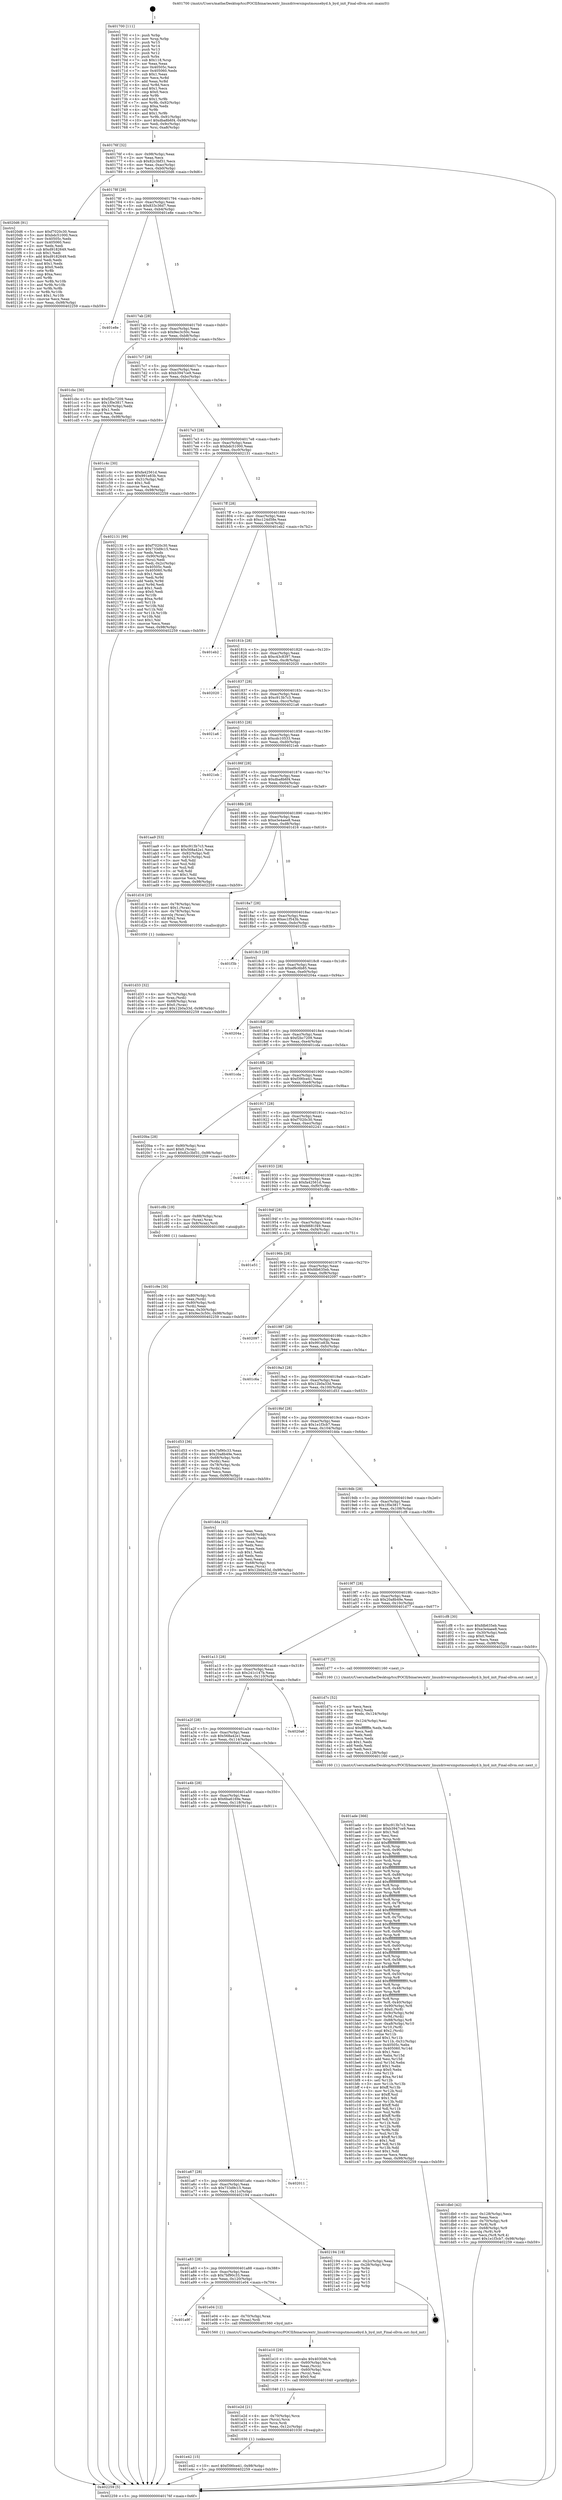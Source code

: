digraph "0x401700" {
  label = "0x401700 (/mnt/c/Users/mathe/Desktop/tcc/POCII/binaries/extr_linuxdriversinputmousebyd.h_byd_init_Final-ollvm.out::main(0))"
  labelloc = "t"
  node[shape=record]

  Entry [label="",width=0.3,height=0.3,shape=circle,fillcolor=black,style=filled]
  "0x40176f" [label="{
     0x40176f [32]\l
     | [instrs]\l
     &nbsp;&nbsp;0x40176f \<+6\>: mov -0x98(%rbp),%eax\l
     &nbsp;&nbsp;0x401775 \<+2\>: mov %eax,%ecx\l
     &nbsp;&nbsp;0x401777 \<+6\>: sub $0x82c3bf31,%ecx\l
     &nbsp;&nbsp;0x40177d \<+6\>: mov %eax,-0xac(%rbp)\l
     &nbsp;&nbsp;0x401783 \<+6\>: mov %ecx,-0xb0(%rbp)\l
     &nbsp;&nbsp;0x401789 \<+6\>: je 00000000004020d6 \<main+0x9d6\>\l
  }"]
  "0x4020d6" [label="{
     0x4020d6 [91]\l
     | [instrs]\l
     &nbsp;&nbsp;0x4020d6 \<+5\>: mov $0xf7020c30,%eax\l
     &nbsp;&nbsp;0x4020db \<+5\>: mov $0xbdc51000,%ecx\l
     &nbsp;&nbsp;0x4020e0 \<+7\>: mov 0x40505c,%edx\l
     &nbsp;&nbsp;0x4020e7 \<+7\>: mov 0x405060,%esi\l
     &nbsp;&nbsp;0x4020ee \<+2\>: mov %edx,%edi\l
     &nbsp;&nbsp;0x4020f0 \<+6\>: sub $0xd9182649,%edi\l
     &nbsp;&nbsp;0x4020f6 \<+3\>: sub $0x1,%edi\l
     &nbsp;&nbsp;0x4020f9 \<+6\>: add $0xd9182649,%edi\l
     &nbsp;&nbsp;0x4020ff \<+3\>: imul %edi,%edx\l
     &nbsp;&nbsp;0x402102 \<+3\>: and $0x1,%edx\l
     &nbsp;&nbsp;0x402105 \<+3\>: cmp $0x0,%edx\l
     &nbsp;&nbsp;0x402108 \<+4\>: sete %r8b\l
     &nbsp;&nbsp;0x40210c \<+3\>: cmp $0xa,%esi\l
     &nbsp;&nbsp;0x40210f \<+4\>: setl %r9b\l
     &nbsp;&nbsp;0x402113 \<+3\>: mov %r8b,%r10b\l
     &nbsp;&nbsp;0x402116 \<+3\>: and %r9b,%r10b\l
     &nbsp;&nbsp;0x402119 \<+3\>: xor %r9b,%r8b\l
     &nbsp;&nbsp;0x40211c \<+3\>: or %r8b,%r10b\l
     &nbsp;&nbsp;0x40211f \<+4\>: test $0x1,%r10b\l
     &nbsp;&nbsp;0x402123 \<+3\>: cmovne %ecx,%eax\l
     &nbsp;&nbsp;0x402126 \<+6\>: mov %eax,-0x98(%rbp)\l
     &nbsp;&nbsp;0x40212c \<+5\>: jmp 0000000000402259 \<main+0xb59\>\l
  }"]
  "0x40178f" [label="{
     0x40178f [28]\l
     | [instrs]\l
     &nbsp;&nbsp;0x40178f \<+5\>: jmp 0000000000401794 \<main+0x94\>\l
     &nbsp;&nbsp;0x401794 \<+6\>: mov -0xac(%rbp),%eax\l
     &nbsp;&nbsp;0x40179a \<+5\>: sub $0x833c36d7,%eax\l
     &nbsp;&nbsp;0x40179f \<+6\>: mov %eax,-0xb4(%rbp)\l
     &nbsp;&nbsp;0x4017a5 \<+6\>: je 0000000000401e8e \<main+0x78e\>\l
  }"]
  Exit [label="",width=0.3,height=0.3,shape=circle,fillcolor=black,style=filled,peripheries=2]
  "0x401e8e" [label="{
     0x401e8e\l
  }", style=dashed]
  "0x4017ab" [label="{
     0x4017ab [28]\l
     | [instrs]\l
     &nbsp;&nbsp;0x4017ab \<+5\>: jmp 00000000004017b0 \<main+0xb0\>\l
     &nbsp;&nbsp;0x4017b0 \<+6\>: mov -0xac(%rbp),%eax\l
     &nbsp;&nbsp;0x4017b6 \<+5\>: sub $0x9ec3c50c,%eax\l
     &nbsp;&nbsp;0x4017bb \<+6\>: mov %eax,-0xb8(%rbp)\l
     &nbsp;&nbsp;0x4017c1 \<+6\>: je 0000000000401cbc \<main+0x5bc\>\l
  }"]
  "0x401e42" [label="{
     0x401e42 [15]\l
     | [instrs]\l
     &nbsp;&nbsp;0x401e42 \<+10\>: movl $0xf390ce41,-0x98(%rbp)\l
     &nbsp;&nbsp;0x401e4c \<+5\>: jmp 0000000000402259 \<main+0xb59\>\l
  }"]
  "0x401cbc" [label="{
     0x401cbc [30]\l
     | [instrs]\l
     &nbsp;&nbsp;0x401cbc \<+5\>: mov $0xf2bc7209,%eax\l
     &nbsp;&nbsp;0x401cc1 \<+5\>: mov $0x1f0e3817,%ecx\l
     &nbsp;&nbsp;0x401cc6 \<+3\>: mov -0x30(%rbp),%edx\l
     &nbsp;&nbsp;0x401cc9 \<+3\>: cmp $0x1,%edx\l
     &nbsp;&nbsp;0x401ccc \<+3\>: cmovl %ecx,%eax\l
     &nbsp;&nbsp;0x401ccf \<+6\>: mov %eax,-0x98(%rbp)\l
     &nbsp;&nbsp;0x401cd5 \<+5\>: jmp 0000000000402259 \<main+0xb59\>\l
  }"]
  "0x4017c7" [label="{
     0x4017c7 [28]\l
     | [instrs]\l
     &nbsp;&nbsp;0x4017c7 \<+5\>: jmp 00000000004017cc \<main+0xcc\>\l
     &nbsp;&nbsp;0x4017cc \<+6\>: mov -0xac(%rbp),%eax\l
     &nbsp;&nbsp;0x4017d2 \<+5\>: sub $0xb3947ce9,%eax\l
     &nbsp;&nbsp;0x4017d7 \<+6\>: mov %eax,-0xbc(%rbp)\l
     &nbsp;&nbsp;0x4017dd \<+6\>: je 0000000000401c4c \<main+0x54c\>\l
  }"]
  "0x401e2d" [label="{
     0x401e2d [21]\l
     | [instrs]\l
     &nbsp;&nbsp;0x401e2d \<+4\>: mov -0x70(%rbp),%rcx\l
     &nbsp;&nbsp;0x401e31 \<+3\>: mov (%rcx),%rcx\l
     &nbsp;&nbsp;0x401e34 \<+3\>: mov %rcx,%rdi\l
     &nbsp;&nbsp;0x401e37 \<+6\>: mov %eax,-0x12c(%rbp)\l
     &nbsp;&nbsp;0x401e3d \<+5\>: call 0000000000401030 \<free@plt\>\l
     | [calls]\l
     &nbsp;&nbsp;0x401030 \{1\} (unknown)\l
  }"]
  "0x401c4c" [label="{
     0x401c4c [30]\l
     | [instrs]\l
     &nbsp;&nbsp;0x401c4c \<+5\>: mov $0xfa42561d,%eax\l
     &nbsp;&nbsp;0x401c51 \<+5\>: mov $0x991e83b,%ecx\l
     &nbsp;&nbsp;0x401c56 \<+3\>: mov -0x31(%rbp),%dl\l
     &nbsp;&nbsp;0x401c59 \<+3\>: test $0x1,%dl\l
     &nbsp;&nbsp;0x401c5c \<+3\>: cmovne %ecx,%eax\l
     &nbsp;&nbsp;0x401c5f \<+6\>: mov %eax,-0x98(%rbp)\l
     &nbsp;&nbsp;0x401c65 \<+5\>: jmp 0000000000402259 \<main+0xb59\>\l
  }"]
  "0x4017e3" [label="{
     0x4017e3 [28]\l
     | [instrs]\l
     &nbsp;&nbsp;0x4017e3 \<+5\>: jmp 00000000004017e8 \<main+0xe8\>\l
     &nbsp;&nbsp;0x4017e8 \<+6\>: mov -0xac(%rbp),%eax\l
     &nbsp;&nbsp;0x4017ee \<+5\>: sub $0xbdc51000,%eax\l
     &nbsp;&nbsp;0x4017f3 \<+6\>: mov %eax,-0xc0(%rbp)\l
     &nbsp;&nbsp;0x4017f9 \<+6\>: je 0000000000402131 \<main+0xa31\>\l
  }"]
  "0x401e10" [label="{
     0x401e10 [29]\l
     | [instrs]\l
     &nbsp;&nbsp;0x401e10 \<+10\>: movabs $0x4030d6,%rdi\l
     &nbsp;&nbsp;0x401e1a \<+4\>: mov -0x60(%rbp),%rcx\l
     &nbsp;&nbsp;0x401e1e \<+2\>: mov %eax,(%rcx)\l
     &nbsp;&nbsp;0x401e20 \<+4\>: mov -0x60(%rbp),%rcx\l
     &nbsp;&nbsp;0x401e24 \<+2\>: mov (%rcx),%esi\l
     &nbsp;&nbsp;0x401e26 \<+2\>: mov $0x0,%al\l
     &nbsp;&nbsp;0x401e28 \<+5\>: call 0000000000401040 \<printf@plt\>\l
     | [calls]\l
     &nbsp;&nbsp;0x401040 \{1\} (unknown)\l
  }"]
  "0x402131" [label="{
     0x402131 [99]\l
     | [instrs]\l
     &nbsp;&nbsp;0x402131 \<+5\>: mov $0xf7020c30,%eax\l
     &nbsp;&nbsp;0x402136 \<+5\>: mov $0x733d9c15,%ecx\l
     &nbsp;&nbsp;0x40213b \<+2\>: xor %edx,%edx\l
     &nbsp;&nbsp;0x40213d \<+7\>: mov -0x90(%rbp),%rsi\l
     &nbsp;&nbsp;0x402144 \<+2\>: mov (%rsi),%edi\l
     &nbsp;&nbsp;0x402146 \<+3\>: mov %edi,-0x2c(%rbp)\l
     &nbsp;&nbsp;0x402149 \<+7\>: mov 0x40505c,%edi\l
     &nbsp;&nbsp;0x402150 \<+8\>: mov 0x405060,%r8d\l
     &nbsp;&nbsp;0x402158 \<+3\>: sub $0x1,%edx\l
     &nbsp;&nbsp;0x40215b \<+3\>: mov %edi,%r9d\l
     &nbsp;&nbsp;0x40215e \<+3\>: add %edx,%r9d\l
     &nbsp;&nbsp;0x402161 \<+4\>: imul %r9d,%edi\l
     &nbsp;&nbsp;0x402165 \<+3\>: and $0x1,%edi\l
     &nbsp;&nbsp;0x402168 \<+3\>: cmp $0x0,%edi\l
     &nbsp;&nbsp;0x40216b \<+4\>: sete %r10b\l
     &nbsp;&nbsp;0x40216f \<+4\>: cmp $0xa,%r8d\l
     &nbsp;&nbsp;0x402173 \<+4\>: setl %r11b\l
     &nbsp;&nbsp;0x402177 \<+3\>: mov %r10b,%bl\l
     &nbsp;&nbsp;0x40217a \<+3\>: and %r11b,%bl\l
     &nbsp;&nbsp;0x40217d \<+3\>: xor %r11b,%r10b\l
     &nbsp;&nbsp;0x402180 \<+3\>: or %r10b,%bl\l
     &nbsp;&nbsp;0x402183 \<+3\>: test $0x1,%bl\l
     &nbsp;&nbsp;0x402186 \<+3\>: cmovne %ecx,%eax\l
     &nbsp;&nbsp;0x402189 \<+6\>: mov %eax,-0x98(%rbp)\l
     &nbsp;&nbsp;0x40218f \<+5\>: jmp 0000000000402259 \<main+0xb59\>\l
  }"]
  "0x4017ff" [label="{
     0x4017ff [28]\l
     | [instrs]\l
     &nbsp;&nbsp;0x4017ff \<+5\>: jmp 0000000000401804 \<main+0x104\>\l
     &nbsp;&nbsp;0x401804 \<+6\>: mov -0xac(%rbp),%eax\l
     &nbsp;&nbsp;0x40180a \<+5\>: sub $0xc124d58e,%eax\l
     &nbsp;&nbsp;0x40180f \<+6\>: mov %eax,-0xc4(%rbp)\l
     &nbsp;&nbsp;0x401815 \<+6\>: je 0000000000401eb2 \<main+0x7b2\>\l
  }"]
  "0x401a9f" [label="{
     0x401a9f\l
  }", style=dashed]
  "0x401eb2" [label="{
     0x401eb2\l
  }", style=dashed]
  "0x40181b" [label="{
     0x40181b [28]\l
     | [instrs]\l
     &nbsp;&nbsp;0x40181b \<+5\>: jmp 0000000000401820 \<main+0x120\>\l
     &nbsp;&nbsp;0x401820 \<+6\>: mov -0xac(%rbp),%eax\l
     &nbsp;&nbsp;0x401826 \<+5\>: sub $0xc43c8397,%eax\l
     &nbsp;&nbsp;0x40182b \<+6\>: mov %eax,-0xc8(%rbp)\l
     &nbsp;&nbsp;0x401831 \<+6\>: je 0000000000402020 \<main+0x920\>\l
  }"]
  "0x401e04" [label="{
     0x401e04 [12]\l
     | [instrs]\l
     &nbsp;&nbsp;0x401e04 \<+4\>: mov -0x70(%rbp),%rax\l
     &nbsp;&nbsp;0x401e08 \<+3\>: mov (%rax),%rdi\l
     &nbsp;&nbsp;0x401e0b \<+5\>: call 0000000000401560 \<byd_init\>\l
     | [calls]\l
     &nbsp;&nbsp;0x401560 \{1\} (/mnt/c/Users/mathe/Desktop/tcc/POCII/binaries/extr_linuxdriversinputmousebyd.h_byd_init_Final-ollvm.out::byd_init)\l
  }"]
  "0x402020" [label="{
     0x402020\l
  }", style=dashed]
  "0x401837" [label="{
     0x401837 [28]\l
     | [instrs]\l
     &nbsp;&nbsp;0x401837 \<+5\>: jmp 000000000040183c \<main+0x13c\>\l
     &nbsp;&nbsp;0x40183c \<+6\>: mov -0xac(%rbp),%eax\l
     &nbsp;&nbsp;0x401842 \<+5\>: sub $0xc913b7c3,%eax\l
     &nbsp;&nbsp;0x401847 \<+6\>: mov %eax,-0xcc(%rbp)\l
     &nbsp;&nbsp;0x40184d \<+6\>: je 00000000004021a6 \<main+0xaa6\>\l
  }"]
  "0x401a83" [label="{
     0x401a83 [28]\l
     | [instrs]\l
     &nbsp;&nbsp;0x401a83 \<+5\>: jmp 0000000000401a88 \<main+0x388\>\l
     &nbsp;&nbsp;0x401a88 \<+6\>: mov -0xac(%rbp),%eax\l
     &nbsp;&nbsp;0x401a8e \<+5\>: sub $0x7bf90c33,%eax\l
     &nbsp;&nbsp;0x401a93 \<+6\>: mov %eax,-0x120(%rbp)\l
     &nbsp;&nbsp;0x401a99 \<+6\>: je 0000000000401e04 \<main+0x704\>\l
  }"]
  "0x4021a6" [label="{
     0x4021a6\l
  }", style=dashed]
  "0x401853" [label="{
     0x401853 [28]\l
     | [instrs]\l
     &nbsp;&nbsp;0x401853 \<+5\>: jmp 0000000000401858 \<main+0x158\>\l
     &nbsp;&nbsp;0x401858 \<+6\>: mov -0xac(%rbp),%eax\l
     &nbsp;&nbsp;0x40185e \<+5\>: sub $0xcdc10533,%eax\l
     &nbsp;&nbsp;0x401863 \<+6\>: mov %eax,-0xd0(%rbp)\l
     &nbsp;&nbsp;0x401869 \<+6\>: je 00000000004021eb \<main+0xaeb\>\l
  }"]
  "0x402194" [label="{
     0x402194 [18]\l
     | [instrs]\l
     &nbsp;&nbsp;0x402194 \<+3\>: mov -0x2c(%rbp),%eax\l
     &nbsp;&nbsp;0x402197 \<+4\>: lea -0x28(%rbp),%rsp\l
     &nbsp;&nbsp;0x40219b \<+1\>: pop %rbx\l
     &nbsp;&nbsp;0x40219c \<+2\>: pop %r12\l
     &nbsp;&nbsp;0x40219e \<+2\>: pop %r13\l
     &nbsp;&nbsp;0x4021a0 \<+2\>: pop %r14\l
     &nbsp;&nbsp;0x4021a2 \<+2\>: pop %r15\l
     &nbsp;&nbsp;0x4021a4 \<+1\>: pop %rbp\l
     &nbsp;&nbsp;0x4021a5 \<+1\>: ret\l
  }"]
  "0x4021eb" [label="{
     0x4021eb\l
  }", style=dashed]
  "0x40186f" [label="{
     0x40186f [28]\l
     | [instrs]\l
     &nbsp;&nbsp;0x40186f \<+5\>: jmp 0000000000401874 \<main+0x174\>\l
     &nbsp;&nbsp;0x401874 \<+6\>: mov -0xac(%rbp),%eax\l
     &nbsp;&nbsp;0x40187a \<+5\>: sub $0xdba8b6f4,%eax\l
     &nbsp;&nbsp;0x40187f \<+6\>: mov %eax,-0xd4(%rbp)\l
     &nbsp;&nbsp;0x401885 \<+6\>: je 0000000000401aa9 \<main+0x3a9\>\l
  }"]
  "0x401a67" [label="{
     0x401a67 [28]\l
     | [instrs]\l
     &nbsp;&nbsp;0x401a67 \<+5\>: jmp 0000000000401a6c \<main+0x36c\>\l
     &nbsp;&nbsp;0x401a6c \<+6\>: mov -0xac(%rbp),%eax\l
     &nbsp;&nbsp;0x401a72 \<+5\>: sub $0x733d9c15,%eax\l
     &nbsp;&nbsp;0x401a77 \<+6\>: mov %eax,-0x11c(%rbp)\l
     &nbsp;&nbsp;0x401a7d \<+6\>: je 0000000000402194 \<main+0xa94\>\l
  }"]
  "0x401aa9" [label="{
     0x401aa9 [53]\l
     | [instrs]\l
     &nbsp;&nbsp;0x401aa9 \<+5\>: mov $0xc913b7c3,%eax\l
     &nbsp;&nbsp;0x401aae \<+5\>: mov $0x568a42e1,%ecx\l
     &nbsp;&nbsp;0x401ab3 \<+6\>: mov -0x92(%rbp),%dl\l
     &nbsp;&nbsp;0x401ab9 \<+7\>: mov -0x91(%rbp),%sil\l
     &nbsp;&nbsp;0x401ac0 \<+3\>: mov %dl,%dil\l
     &nbsp;&nbsp;0x401ac3 \<+3\>: and %sil,%dil\l
     &nbsp;&nbsp;0x401ac6 \<+3\>: xor %sil,%dl\l
     &nbsp;&nbsp;0x401ac9 \<+3\>: or %dl,%dil\l
     &nbsp;&nbsp;0x401acc \<+4\>: test $0x1,%dil\l
     &nbsp;&nbsp;0x401ad0 \<+3\>: cmovne %ecx,%eax\l
     &nbsp;&nbsp;0x401ad3 \<+6\>: mov %eax,-0x98(%rbp)\l
     &nbsp;&nbsp;0x401ad9 \<+5\>: jmp 0000000000402259 \<main+0xb59\>\l
  }"]
  "0x40188b" [label="{
     0x40188b [28]\l
     | [instrs]\l
     &nbsp;&nbsp;0x40188b \<+5\>: jmp 0000000000401890 \<main+0x190\>\l
     &nbsp;&nbsp;0x401890 \<+6\>: mov -0xac(%rbp),%eax\l
     &nbsp;&nbsp;0x401896 \<+5\>: sub $0xe3e4aee8,%eax\l
     &nbsp;&nbsp;0x40189b \<+6\>: mov %eax,-0xd8(%rbp)\l
     &nbsp;&nbsp;0x4018a1 \<+6\>: je 0000000000401d16 \<main+0x616\>\l
  }"]
  "0x402259" [label="{
     0x402259 [5]\l
     | [instrs]\l
     &nbsp;&nbsp;0x402259 \<+5\>: jmp 000000000040176f \<main+0x6f\>\l
  }"]
  "0x401700" [label="{
     0x401700 [111]\l
     | [instrs]\l
     &nbsp;&nbsp;0x401700 \<+1\>: push %rbp\l
     &nbsp;&nbsp;0x401701 \<+3\>: mov %rsp,%rbp\l
     &nbsp;&nbsp;0x401704 \<+2\>: push %r15\l
     &nbsp;&nbsp;0x401706 \<+2\>: push %r14\l
     &nbsp;&nbsp;0x401708 \<+2\>: push %r13\l
     &nbsp;&nbsp;0x40170a \<+2\>: push %r12\l
     &nbsp;&nbsp;0x40170c \<+1\>: push %rbx\l
     &nbsp;&nbsp;0x40170d \<+7\>: sub $0x118,%rsp\l
     &nbsp;&nbsp;0x401714 \<+2\>: xor %eax,%eax\l
     &nbsp;&nbsp;0x401716 \<+7\>: mov 0x40505c,%ecx\l
     &nbsp;&nbsp;0x40171d \<+7\>: mov 0x405060,%edx\l
     &nbsp;&nbsp;0x401724 \<+3\>: sub $0x1,%eax\l
     &nbsp;&nbsp;0x401727 \<+3\>: mov %ecx,%r8d\l
     &nbsp;&nbsp;0x40172a \<+3\>: add %eax,%r8d\l
     &nbsp;&nbsp;0x40172d \<+4\>: imul %r8d,%ecx\l
     &nbsp;&nbsp;0x401731 \<+3\>: and $0x1,%ecx\l
     &nbsp;&nbsp;0x401734 \<+3\>: cmp $0x0,%ecx\l
     &nbsp;&nbsp;0x401737 \<+4\>: sete %r9b\l
     &nbsp;&nbsp;0x40173b \<+4\>: and $0x1,%r9b\l
     &nbsp;&nbsp;0x40173f \<+7\>: mov %r9b,-0x92(%rbp)\l
     &nbsp;&nbsp;0x401746 \<+3\>: cmp $0xa,%edx\l
     &nbsp;&nbsp;0x401749 \<+4\>: setl %r9b\l
     &nbsp;&nbsp;0x40174d \<+4\>: and $0x1,%r9b\l
     &nbsp;&nbsp;0x401751 \<+7\>: mov %r9b,-0x91(%rbp)\l
     &nbsp;&nbsp;0x401758 \<+10\>: movl $0xdba8b6f4,-0x98(%rbp)\l
     &nbsp;&nbsp;0x401762 \<+6\>: mov %edi,-0x9c(%rbp)\l
     &nbsp;&nbsp;0x401768 \<+7\>: mov %rsi,-0xa8(%rbp)\l
  }"]
  "0x402011" [label="{
     0x402011\l
  }", style=dashed]
  "0x401d16" [label="{
     0x401d16 [29]\l
     | [instrs]\l
     &nbsp;&nbsp;0x401d16 \<+4\>: mov -0x78(%rbp),%rax\l
     &nbsp;&nbsp;0x401d1a \<+6\>: movl $0x1,(%rax)\l
     &nbsp;&nbsp;0x401d20 \<+4\>: mov -0x78(%rbp),%rax\l
     &nbsp;&nbsp;0x401d24 \<+3\>: movslq (%rax),%rax\l
     &nbsp;&nbsp;0x401d27 \<+4\>: shl $0x2,%rax\l
     &nbsp;&nbsp;0x401d2b \<+3\>: mov %rax,%rdi\l
     &nbsp;&nbsp;0x401d2e \<+5\>: call 0000000000401050 \<malloc@plt\>\l
     | [calls]\l
     &nbsp;&nbsp;0x401050 \{1\} (unknown)\l
  }"]
  "0x4018a7" [label="{
     0x4018a7 [28]\l
     | [instrs]\l
     &nbsp;&nbsp;0x4018a7 \<+5\>: jmp 00000000004018ac \<main+0x1ac\>\l
     &nbsp;&nbsp;0x4018ac \<+6\>: mov -0xac(%rbp),%eax\l
     &nbsp;&nbsp;0x4018b2 \<+5\>: sub $0xec1f543b,%eax\l
     &nbsp;&nbsp;0x4018b7 \<+6\>: mov %eax,-0xdc(%rbp)\l
     &nbsp;&nbsp;0x4018bd \<+6\>: je 0000000000401f3b \<main+0x83b\>\l
  }"]
  "0x401db0" [label="{
     0x401db0 [42]\l
     | [instrs]\l
     &nbsp;&nbsp;0x401db0 \<+6\>: mov -0x128(%rbp),%ecx\l
     &nbsp;&nbsp;0x401db6 \<+3\>: imul %eax,%ecx\l
     &nbsp;&nbsp;0x401db9 \<+4\>: mov -0x70(%rbp),%r8\l
     &nbsp;&nbsp;0x401dbd \<+3\>: mov (%r8),%r8\l
     &nbsp;&nbsp;0x401dc0 \<+4\>: mov -0x68(%rbp),%r9\l
     &nbsp;&nbsp;0x401dc4 \<+3\>: movslq (%r9),%r9\l
     &nbsp;&nbsp;0x401dc7 \<+4\>: mov %ecx,(%r8,%r9,4)\l
     &nbsp;&nbsp;0x401dcb \<+10\>: movl $0x1e1f3cb7,-0x98(%rbp)\l
     &nbsp;&nbsp;0x401dd5 \<+5\>: jmp 0000000000402259 \<main+0xb59\>\l
  }"]
  "0x401f3b" [label="{
     0x401f3b\l
  }", style=dashed]
  "0x4018c3" [label="{
     0x4018c3 [28]\l
     | [instrs]\l
     &nbsp;&nbsp;0x4018c3 \<+5\>: jmp 00000000004018c8 \<main+0x1c8\>\l
     &nbsp;&nbsp;0x4018c8 \<+6\>: mov -0xac(%rbp),%eax\l
     &nbsp;&nbsp;0x4018ce \<+5\>: sub $0xef6c6b85,%eax\l
     &nbsp;&nbsp;0x4018d3 \<+6\>: mov %eax,-0xe0(%rbp)\l
     &nbsp;&nbsp;0x4018d9 \<+6\>: je 000000000040204a \<main+0x94a\>\l
  }"]
  "0x401d7c" [label="{
     0x401d7c [52]\l
     | [instrs]\l
     &nbsp;&nbsp;0x401d7c \<+2\>: xor %ecx,%ecx\l
     &nbsp;&nbsp;0x401d7e \<+5\>: mov $0x2,%edx\l
     &nbsp;&nbsp;0x401d83 \<+6\>: mov %edx,-0x124(%rbp)\l
     &nbsp;&nbsp;0x401d89 \<+1\>: cltd\l
     &nbsp;&nbsp;0x401d8a \<+6\>: mov -0x124(%rbp),%esi\l
     &nbsp;&nbsp;0x401d90 \<+2\>: idiv %esi\l
     &nbsp;&nbsp;0x401d92 \<+6\>: imul $0xfffffffe,%edx,%edx\l
     &nbsp;&nbsp;0x401d98 \<+2\>: mov %ecx,%edi\l
     &nbsp;&nbsp;0x401d9a \<+2\>: sub %edx,%edi\l
     &nbsp;&nbsp;0x401d9c \<+2\>: mov %ecx,%edx\l
     &nbsp;&nbsp;0x401d9e \<+3\>: sub $0x1,%edx\l
     &nbsp;&nbsp;0x401da1 \<+2\>: add %edx,%edi\l
     &nbsp;&nbsp;0x401da3 \<+2\>: sub %edi,%ecx\l
     &nbsp;&nbsp;0x401da5 \<+6\>: mov %ecx,-0x128(%rbp)\l
     &nbsp;&nbsp;0x401dab \<+5\>: call 0000000000401160 \<next_i\>\l
     | [calls]\l
     &nbsp;&nbsp;0x401160 \{1\} (/mnt/c/Users/mathe/Desktop/tcc/POCII/binaries/extr_linuxdriversinputmousebyd.h_byd_init_Final-ollvm.out::next_i)\l
  }"]
  "0x40204a" [label="{
     0x40204a\l
  }", style=dashed]
  "0x4018df" [label="{
     0x4018df [28]\l
     | [instrs]\l
     &nbsp;&nbsp;0x4018df \<+5\>: jmp 00000000004018e4 \<main+0x1e4\>\l
     &nbsp;&nbsp;0x4018e4 \<+6\>: mov -0xac(%rbp),%eax\l
     &nbsp;&nbsp;0x4018ea \<+5\>: sub $0xf2bc7209,%eax\l
     &nbsp;&nbsp;0x4018ef \<+6\>: mov %eax,-0xe4(%rbp)\l
     &nbsp;&nbsp;0x4018f5 \<+6\>: je 0000000000401cda \<main+0x5da\>\l
  }"]
  "0x401d33" [label="{
     0x401d33 [32]\l
     | [instrs]\l
     &nbsp;&nbsp;0x401d33 \<+4\>: mov -0x70(%rbp),%rdi\l
     &nbsp;&nbsp;0x401d37 \<+3\>: mov %rax,(%rdi)\l
     &nbsp;&nbsp;0x401d3a \<+4\>: mov -0x68(%rbp),%rax\l
     &nbsp;&nbsp;0x401d3e \<+6\>: movl $0x0,(%rax)\l
     &nbsp;&nbsp;0x401d44 \<+10\>: movl $0x12b0a33d,-0x98(%rbp)\l
     &nbsp;&nbsp;0x401d4e \<+5\>: jmp 0000000000402259 \<main+0xb59\>\l
  }"]
  "0x401cda" [label="{
     0x401cda\l
  }", style=dashed]
  "0x4018fb" [label="{
     0x4018fb [28]\l
     | [instrs]\l
     &nbsp;&nbsp;0x4018fb \<+5\>: jmp 0000000000401900 \<main+0x200\>\l
     &nbsp;&nbsp;0x401900 \<+6\>: mov -0xac(%rbp),%eax\l
     &nbsp;&nbsp;0x401906 \<+5\>: sub $0xf390ce41,%eax\l
     &nbsp;&nbsp;0x40190b \<+6\>: mov %eax,-0xe8(%rbp)\l
     &nbsp;&nbsp;0x401911 \<+6\>: je 00000000004020ba \<main+0x9ba\>\l
  }"]
  "0x401c9e" [label="{
     0x401c9e [30]\l
     | [instrs]\l
     &nbsp;&nbsp;0x401c9e \<+4\>: mov -0x80(%rbp),%rdi\l
     &nbsp;&nbsp;0x401ca2 \<+2\>: mov %eax,(%rdi)\l
     &nbsp;&nbsp;0x401ca4 \<+4\>: mov -0x80(%rbp),%rdi\l
     &nbsp;&nbsp;0x401ca8 \<+2\>: mov (%rdi),%eax\l
     &nbsp;&nbsp;0x401caa \<+3\>: mov %eax,-0x30(%rbp)\l
     &nbsp;&nbsp;0x401cad \<+10\>: movl $0x9ec3c50c,-0x98(%rbp)\l
     &nbsp;&nbsp;0x401cb7 \<+5\>: jmp 0000000000402259 \<main+0xb59\>\l
  }"]
  "0x4020ba" [label="{
     0x4020ba [28]\l
     | [instrs]\l
     &nbsp;&nbsp;0x4020ba \<+7\>: mov -0x90(%rbp),%rax\l
     &nbsp;&nbsp;0x4020c1 \<+6\>: movl $0x0,(%rax)\l
     &nbsp;&nbsp;0x4020c7 \<+10\>: movl $0x82c3bf31,-0x98(%rbp)\l
     &nbsp;&nbsp;0x4020d1 \<+5\>: jmp 0000000000402259 \<main+0xb59\>\l
  }"]
  "0x401917" [label="{
     0x401917 [28]\l
     | [instrs]\l
     &nbsp;&nbsp;0x401917 \<+5\>: jmp 000000000040191c \<main+0x21c\>\l
     &nbsp;&nbsp;0x40191c \<+6\>: mov -0xac(%rbp),%eax\l
     &nbsp;&nbsp;0x401922 \<+5\>: sub $0xf7020c30,%eax\l
     &nbsp;&nbsp;0x401927 \<+6\>: mov %eax,-0xec(%rbp)\l
     &nbsp;&nbsp;0x40192d \<+6\>: je 0000000000402241 \<main+0xb41\>\l
  }"]
  "0x401a4b" [label="{
     0x401a4b [28]\l
     | [instrs]\l
     &nbsp;&nbsp;0x401a4b \<+5\>: jmp 0000000000401a50 \<main+0x350\>\l
     &nbsp;&nbsp;0x401a50 \<+6\>: mov -0xac(%rbp),%eax\l
     &nbsp;&nbsp;0x401a56 \<+5\>: sub $0x6ba6169e,%eax\l
     &nbsp;&nbsp;0x401a5b \<+6\>: mov %eax,-0x118(%rbp)\l
     &nbsp;&nbsp;0x401a61 \<+6\>: je 0000000000402011 \<main+0x911\>\l
  }"]
  "0x402241" [label="{
     0x402241\l
  }", style=dashed]
  "0x401933" [label="{
     0x401933 [28]\l
     | [instrs]\l
     &nbsp;&nbsp;0x401933 \<+5\>: jmp 0000000000401938 \<main+0x238\>\l
     &nbsp;&nbsp;0x401938 \<+6\>: mov -0xac(%rbp),%eax\l
     &nbsp;&nbsp;0x40193e \<+5\>: sub $0xfa42561d,%eax\l
     &nbsp;&nbsp;0x401943 \<+6\>: mov %eax,-0xf0(%rbp)\l
     &nbsp;&nbsp;0x401949 \<+6\>: je 0000000000401c8b \<main+0x58b\>\l
  }"]
  "0x401ade" [label="{
     0x401ade [366]\l
     | [instrs]\l
     &nbsp;&nbsp;0x401ade \<+5\>: mov $0xc913b7c3,%eax\l
     &nbsp;&nbsp;0x401ae3 \<+5\>: mov $0xb3947ce9,%ecx\l
     &nbsp;&nbsp;0x401ae8 \<+2\>: mov $0x1,%dl\l
     &nbsp;&nbsp;0x401aea \<+2\>: xor %esi,%esi\l
     &nbsp;&nbsp;0x401aec \<+3\>: mov %rsp,%rdi\l
     &nbsp;&nbsp;0x401aef \<+4\>: add $0xfffffffffffffff0,%rdi\l
     &nbsp;&nbsp;0x401af3 \<+3\>: mov %rdi,%rsp\l
     &nbsp;&nbsp;0x401af6 \<+7\>: mov %rdi,-0x90(%rbp)\l
     &nbsp;&nbsp;0x401afd \<+3\>: mov %rsp,%rdi\l
     &nbsp;&nbsp;0x401b00 \<+4\>: add $0xfffffffffffffff0,%rdi\l
     &nbsp;&nbsp;0x401b04 \<+3\>: mov %rdi,%rsp\l
     &nbsp;&nbsp;0x401b07 \<+3\>: mov %rsp,%r8\l
     &nbsp;&nbsp;0x401b0a \<+4\>: add $0xfffffffffffffff0,%r8\l
     &nbsp;&nbsp;0x401b0e \<+3\>: mov %r8,%rsp\l
     &nbsp;&nbsp;0x401b11 \<+7\>: mov %r8,-0x88(%rbp)\l
     &nbsp;&nbsp;0x401b18 \<+3\>: mov %rsp,%r8\l
     &nbsp;&nbsp;0x401b1b \<+4\>: add $0xfffffffffffffff0,%r8\l
     &nbsp;&nbsp;0x401b1f \<+3\>: mov %r8,%rsp\l
     &nbsp;&nbsp;0x401b22 \<+4\>: mov %r8,-0x80(%rbp)\l
     &nbsp;&nbsp;0x401b26 \<+3\>: mov %rsp,%r8\l
     &nbsp;&nbsp;0x401b29 \<+4\>: add $0xfffffffffffffff0,%r8\l
     &nbsp;&nbsp;0x401b2d \<+3\>: mov %r8,%rsp\l
     &nbsp;&nbsp;0x401b30 \<+4\>: mov %r8,-0x78(%rbp)\l
     &nbsp;&nbsp;0x401b34 \<+3\>: mov %rsp,%r8\l
     &nbsp;&nbsp;0x401b37 \<+4\>: add $0xfffffffffffffff0,%r8\l
     &nbsp;&nbsp;0x401b3b \<+3\>: mov %r8,%rsp\l
     &nbsp;&nbsp;0x401b3e \<+4\>: mov %r8,-0x70(%rbp)\l
     &nbsp;&nbsp;0x401b42 \<+3\>: mov %rsp,%r8\l
     &nbsp;&nbsp;0x401b45 \<+4\>: add $0xfffffffffffffff0,%r8\l
     &nbsp;&nbsp;0x401b49 \<+3\>: mov %r8,%rsp\l
     &nbsp;&nbsp;0x401b4c \<+4\>: mov %r8,-0x68(%rbp)\l
     &nbsp;&nbsp;0x401b50 \<+3\>: mov %rsp,%r8\l
     &nbsp;&nbsp;0x401b53 \<+4\>: add $0xfffffffffffffff0,%r8\l
     &nbsp;&nbsp;0x401b57 \<+3\>: mov %r8,%rsp\l
     &nbsp;&nbsp;0x401b5a \<+4\>: mov %r8,-0x60(%rbp)\l
     &nbsp;&nbsp;0x401b5e \<+3\>: mov %rsp,%r8\l
     &nbsp;&nbsp;0x401b61 \<+4\>: add $0xfffffffffffffff0,%r8\l
     &nbsp;&nbsp;0x401b65 \<+3\>: mov %r8,%rsp\l
     &nbsp;&nbsp;0x401b68 \<+4\>: mov %r8,-0x58(%rbp)\l
     &nbsp;&nbsp;0x401b6c \<+3\>: mov %rsp,%r8\l
     &nbsp;&nbsp;0x401b6f \<+4\>: add $0xfffffffffffffff0,%r8\l
     &nbsp;&nbsp;0x401b73 \<+3\>: mov %r8,%rsp\l
     &nbsp;&nbsp;0x401b76 \<+4\>: mov %r8,-0x50(%rbp)\l
     &nbsp;&nbsp;0x401b7a \<+3\>: mov %rsp,%r8\l
     &nbsp;&nbsp;0x401b7d \<+4\>: add $0xfffffffffffffff0,%r8\l
     &nbsp;&nbsp;0x401b81 \<+3\>: mov %r8,%rsp\l
     &nbsp;&nbsp;0x401b84 \<+4\>: mov %r8,-0x48(%rbp)\l
     &nbsp;&nbsp;0x401b88 \<+3\>: mov %rsp,%r8\l
     &nbsp;&nbsp;0x401b8b \<+4\>: add $0xfffffffffffffff0,%r8\l
     &nbsp;&nbsp;0x401b8f \<+3\>: mov %r8,%rsp\l
     &nbsp;&nbsp;0x401b92 \<+4\>: mov %r8,-0x40(%rbp)\l
     &nbsp;&nbsp;0x401b96 \<+7\>: mov -0x90(%rbp),%r8\l
     &nbsp;&nbsp;0x401b9d \<+7\>: movl $0x0,(%r8)\l
     &nbsp;&nbsp;0x401ba4 \<+7\>: mov -0x9c(%rbp),%r9d\l
     &nbsp;&nbsp;0x401bab \<+3\>: mov %r9d,(%rdi)\l
     &nbsp;&nbsp;0x401bae \<+7\>: mov -0x88(%rbp),%r8\l
     &nbsp;&nbsp;0x401bb5 \<+7\>: mov -0xa8(%rbp),%r10\l
     &nbsp;&nbsp;0x401bbc \<+3\>: mov %r10,(%r8)\l
     &nbsp;&nbsp;0x401bbf \<+3\>: cmpl $0x2,(%rdi)\l
     &nbsp;&nbsp;0x401bc2 \<+4\>: setne %r11b\l
     &nbsp;&nbsp;0x401bc6 \<+4\>: and $0x1,%r11b\l
     &nbsp;&nbsp;0x401bca \<+4\>: mov %r11b,-0x31(%rbp)\l
     &nbsp;&nbsp;0x401bce \<+7\>: mov 0x40505c,%ebx\l
     &nbsp;&nbsp;0x401bd5 \<+8\>: mov 0x405060,%r14d\l
     &nbsp;&nbsp;0x401bdd \<+3\>: sub $0x1,%esi\l
     &nbsp;&nbsp;0x401be0 \<+3\>: mov %ebx,%r15d\l
     &nbsp;&nbsp;0x401be3 \<+3\>: add %esi,%r15d\l
     &nbsp;&nbsp;0x401be6 \<+4\>: imul %r15d,%ebx\l
     &nbsp;&nbsp;0x401bea \<+3\>: and $0x1,%ebx\l
     &nbsp;&nbsp;0x401bed \<+3\>: cmp $0x0,%ebx\l
     &nbsp;&nbsp;0x401bf0 \<+4\>: sete %r11b\l
     &nbsp;&nbsp;0x401bf4 \<+4\>: cmp $0xa,%r14d\l
     &nbsp;&nbsp;0x401bf8 \<+4\>: setl %r12b\l
     &nbsp;&nbsp;0x401bfc \<+3\>: mov %r11b,%r13b\l
     &nbsp;&nbsp;0x401bff \<+4\>: xor $0xff,%r13b\l
     &nbsp;&nbsp;0x401c03 \<+3\>: mov %r12b,%sil\l
     &nbsp;&nbsp;0x401c06 \<+4\>: xor $0xff,%sil\l
     &nbsp;&nbsp;0x401c0a \<+3\>: xor $0x1,%dl\l
     &nbsp;&nbsp;0x401c0d \<+3\>: mov %r13b,%dil\l
     &nbsp;&nbsp;0x401c10 \<+4\>: and $0xff,%dil\l
     &nbsp;&nbsp;0x401c14 \<+3\>: and %dl,%r11b\l
     &nbsp;&nbsp;0x401c17 \<+3\>: mov %sil,%r8b\l
     &nbsp;&nbsp;0x401c1a \<+4\>: and $0xff,%r8b\l
     &nbsp;&nbsp;0x401c1e \<+3\>: and %dl,%r12b\l
     &nbsp;&nbsp;0x401c21 \<+3\>: or %r11b,%dil\l
     &nbsp;&nbsp;0x401c24 \<+3\>: or %r12b,%r8b\l
     &nbsp;&nbsp;0x401c27 \<+3\>: xor %r8b,%dil\l
     &nbsp;&nbsp;0x401c2a \<+3\>: or %sil,%r13b\l
     &nbsp;&nbsp;0x401c2d \<+4\>: xor $0xff,%r13b\l
     &nbsp;&nbsp;0x401c31 \<+3\>: or $0x1,%dl\l
     &nbsp;&nbsp;0x401c34 \<+3\>: and %dl,%r13b\l
     &nbsp;&nbsp;0x401c37 \<+3\>: or %r13b,%dil\l
     &nbsp;&nbsp;0x401c3a \<+4\>: test $0x1,%dil\l
     &nbsp;&nbsp;0x401c3e \<+3\>: cmovne %ecx,%eax\l
     &nbsp;&nbsp;0x401c41 \<+6\>: mov %eax,-0x98(%rbp)\l
     &nbsp;&nbsp;0x401c47 \<+5\>: jmp 0000000000402259 \<main+0xb59\>\l
  }"]
  "0x401c8b" [label="{
     0x401c8b [19]\l
     | [instrs]\l
     &nbsp;&nbsp;0x401c8b \<+7\>: mov -0x88(%rbp),%rax\l
     &nbsp;&nbsp;0x401c92 \<+3\>: mov (%rax),%rax\l
     &nbsp;&nbsp;0x401c95 \<+4\>: mov 0x8(%rax),%rdi\l
     &nbsp;&nbsp;0x401c99 \<+5\>: call 0000000000401060 \<atoi@plt\>\l
     | [calls]\l
     &nbsp;&nbsp;0x401060 \{1\} (unknown)\l
  }"]
  "0x40194f" [label="{
     0x40194f [28]\l
     | [instrs]\l
     &nbsp;&nbsp;0x40194f \<+5\>: jmp 0000000000401954 \<main+0x254\>\l
     &nbsp;&nbsp;0x401954 \<+6\>: mov -0xac(%rbp),%eax\l
     &nbsp;&nbsp;0x40195a \<+5\>: sub $0xfd681f49,%eax\l
     &nbsp;&nbsp;0x40195f \<+6\>: mov %eax,-0xf4(%rbp)\l
     &nbsp;&nbsp;0x401965 \<+6\>: je 0000000000401e51 \<main+0x751\>\l
  }"]
  "0x401a2f" [label="{
     0x401a2f [28]\l
     | [instrs]\l
     &nbsp;&nbsp;0x401a2f \<+5\>: jmp 0000000000401a34 \<main+0x334\>\l
     &nbsp;&nbsp;0x401a34 \<+6\>: mov -0xac(%rbp),%eax\l
     &nbsp;&nbsp;0x401a3a \<+5\>: sub $0x568a42e1,%eax\l
     &nbsp;&nbsp;0x401a3f \<+6\>: mov %eax,-0x114(%rbp)\l
     &nbsp;&nbsp;0x401a45 \<+6\>: je 0000000000401ade \<main+0x3de\>\l
  }"]
  "0x401e51" [label="{
     0x401e51\l
  }", style=dashed]
  "0x40196b" [label="{
     0x40196b [28]\l
     | [instrs]\l
     &nbsp;&nbsp;0x40196b \<+5\>: jmp 0000000000401970 \<main+0x270\>\l
     &nbsp;&nbsp;0x401970 \<+6\>: mov -0xac(%rbp),%eax\l
     &nbsp;&nbsp;0x401976 \<+5\>: sub $0xfdb635eb,%eax\l
     &nbsp;&nbsp;0x40197b \<+6\>: mov %eax,-0xf8(%rbp)\l
     &nbsp;&nbsp;0x401981 \<+6\>: je 0000000000402097 \<main+0x997\>\l
  }"]
  "0x4020a6" [label="{
     0x4020a6\l
  }", style=dashed]
  "0x402097" [label="{
     0x402097\l
  }", style=dashed]
  "0x401987" [label="{
     0x401987 [28]\l
     | [instrs]\l
     &nbsp;&nbsp;0x401987 \<+5\>: jmp 000000000040198c \<main+0x28c\>\l
     &nbsp;&nbsp;0x40198c \<+6\>: mov -0xac(%rbp),%eax\l
     &nbsp;&nbsp;0x401992 \<+5\>: sub $0x991e83b,%eax\l
     &nbsp;&nbsp;0x401997 \<+6\>: mov %eax,-0xfc(%rbp)\l
     &nbsp;&nbsp;0x40199d \<+6\>: je 0000000000401c6a \<main+0x56a\>\l
  }"]
  "0x401a13" [label="{
     0x401a13 [28]\l
     | [instrs]\l
     &nbsp;&nbsp;0x401a13 \<+5\>: jmp 0000000000401a18 \<main+0x318\>\l
     &nbsp;&nbsp;0x401a18 \<+6\>: mov -0xac(%rbp),%eax\l
     &nbsp;&nbsp;0x401a1e \<+5\>: sub $0x241c147b,%eax\l
     &nbsp;&nbsp;0x401a23 \<+6\>: mov %eax,-0x110(%rbp)\l
     &nbsp;&nbsp;0x401a29 \<+6\>: je 00000000004020a6 \<main+0x9a6\>\l
  }"]
  "0x401c6a" [label="{
     0x401c6a\l
  }", style=dashed]
  "0x4019a3" [label="{
     0x4019a3 [28]\l
     | [instrs]\l
     &nbsp;&nbsp;0x4019a3 \<+5\>: jmp 00000000004019a8 \<main+0x2a8\>\l
     &nbsp;&nbsp;0x4019a8 \<+6\>: mov -0xac(%rbp),%eax\l
     &nbsp;&nbsp;0x4019ae \<+5\>: sub $0x12b0a33d,%eax\l
     &nbsp;&nbsp;0x4019b3 \<+6\>: mov %eax,-0x100(%rbp)\l
     &nbsp;&nbsp;0x4019b9 \<+6\>: je 0000000000401d53 \<main+0x653\>\l
  }"]
  "0x401d77" [label="{
     0x401d77 [5]\l
     | [instrs]\l
     &nbsp;&nbsp;0x401d77 \<+5\>: call 0000000000401160 \<next_i\>\l
     | [calls]\l
     &nbsp;&nbsp;0x401160 \{1\} (/mnt/c/Users/mathe/Desktop/tcc/POCII/binaries/extr_linuxdriversinputmousebyd.h_byd_init_Final-ollvm.out::next_i)\l
  }"]
  "0x401d53" [label="{
     0x401d53 [36]\l
     | [instrs]\l
     &nbsp;&nbsp;0x401d53 \<+5\>: mov $0x7bf90c33,%eax\l
     &nbsp;&nbsp;0x401d58 \<+5\>: mov $0x20a8b49e,%ecx\l
     &nbsp;&nbsp;0x401d5d \<+4\>: mov -0x68(%rbp),%rdx\l
     &nbsp;&nbsp;0x401d61 \<+2\>: mov (%rdx),%esi\l
     &nbsp;&nbsp;0x401d63 \<+4\>: mov -0x78(%rbp),%rdx\l
     &nbsp;&nbsp;0x401d67 \<+2\>: cmp (%rdx),%esi\l
     &nbsp;&nbsp;0x401d69 \<+3\>: cmovl %ecx,%eax\l
     &nbsp;&nbsp;0x401d6c \<+6\>: mov %eax,-0x98(%rbp)\l
     &nbsp;&nbsp;0x401d72 \<+5\>: jmp 0000000000402259 \<main+0xb59\>\l
  }"]
  "0x4019bf" [label="{
     0x4019bf [28]\l
     | [instrs]\l
     &nbsp;&nbsp;0x4019bf \<+5\>: jmp 00000000004019c4 \<main+0x2c4\>\l
     &nbsp;&nbsp;0x4019c4 \<+6\>: mov -0xac(%rbp),%eax\l
     &nbsp;&nbsp;0x4019ca \<+5\>: sub $0x1e1f3cb7,%eax\l
     &nbsp;&nbsp;0x4019cf \<+6\>: mov %eax,-0x104(%rbp)\l
     &nbsp;&nbsp;0x4019d5 \<+6\>: je 0000000000401dda \<main+0x6da\>\l
  }"]
  "0x4019f7" [label="{
     0x4019f7 [28]\l
     | [instrs]\l
     &nbsp;&nbsp;0x4019f7 \<+5\>: jmp 00000000004019fc \<main+0x2fc\>\l
     &nbsp;&nbsp;0x4019fc \<+6\>: mov -0xac(%rbp),%eax\l
     &nbsp;&nbsp;0x401a02 \<+5\>: sub $0x20a8b49e,%eax\l
     &nbsp;&nbsp;0x401a07 \<+6\>: mov %eax,-0x10c(%rbp)\l
     &nbsp;&nbsp;0x401a0d \<+6\>: je 0000000000401d77 \<main+0x677\>\l
  }"]
  "0x401dda" [label="{
     0x401dda [42]\l
     | [instrs]\l
     &nbsp;&nbsp;0x401dda \<+2\>: xor %eax,%eax\l
     &nbsp;&nbsp;0x401ddc \<+4\>: mov -0x68(%rbp),%rcx\l
     &nbsp;&nbsp;0x401de0 \<+2\>: mov (%rcx),%edx\l
     &nbsp;&nbsp;0x401de2 \<+2\>: mov %eax,%esi\l
     &nbsp;&nbsp;0x401de4 \<+2\>: sub %edx,%esi\l
     &nbsp;&nbsp;0x401de6 \<+2\>: mov %eax,%edx\l
     &nbsp;&nbsp;0x401de8 \<+3\>: sub $0x1,%edx\l
     &nbsp;&nbsp;0x401deb \<+2\>: add %edx,%esi\l
     &nbsp;&nbsp;0x401ded \<+2\>: sub %esi,%eax\l
     &nbsp;&nbsp;0x401def \<+4\>: mov -0x68(%rbp),%rcx\l
     &nbsp;&nbsp;0x401df3 \<+2\>: mov %eax,(%rcx)\l
     &nbsp;&nbsp;0x401df5 \<+10\>: movl $0x12b0a33d,-0x98(%rbp)\l
     &nbsp;&nbsp;0x401dff \<+5\>: jmp 0000000000402259 \<main+0xb59\>\l
  }"]
  "0x4019db" [label="{
     0x4019db [28]\l
     | [instrs]\l
     &nbsp;&nbsp;0x4019db \<+5\>: jmp 00000000004019e0 \<main+0x2e0\>\l
     &nbsp;&nbsp;0x4019e0 \<+6\>: mov -0xac(%rbp),%eax\l
     &nbsp;&nbsp;0x4019e6 \<+5\>: sub $0x1f0e3817,%eax\l
     &nbsp;&nbsp;0x4019eb \<+6\>: mov %eax,-0x108(%rbp)\l
     &nbsp;&nbsp;0x4019f1 \<+6\>: je 0000000000401cf8 \<main+0x5f8\>\l
  }"]
  "0x401cf8" [label="{
     0x401cf8 [30]\l
     | [instrs]\l
     &nbsp;&nbsp;0x401cf8 \<+5\>: mov $0xfdb635eb,%eax\l
     &nbsp;&nbsp;0x401cfd \<+5\>: mov $0xe3e4aee8,%ecx\l
     &nbsp;&nbsp;0x401d02 \<+3\>: mov -0x30(%rbp),%edx\l
     &nbsp;&nbsp;0x401d05 \<+3\>: cmp $0x0,%edx\l
     &nbsp;&nbsp;0x401d08 \<+3\>: cmove %ecx,%eax\l
     &nbsp;&nbsp;0x401d0b \<+6\>: mov %eax,-0x98(%rbp)\l
     &nbsp;&nbsp;0x401d11 \<+5\>: jmp 0000000000402259 \<main+0xb59\>\l
  }"]
  Entry -> "0x401700" [label=" 1"]
  "0x40176f" -> "0x4020d6" [label=" 1"]
  "0x40176f" -> "0x40178f" [label=" 15"]
  "0x402194" -> Exit [label=" 1"]
  "0x40178f" -> "0x401e8e" [label=" 0"]
  "0x40178f" -> "0x4017ab" [label=" 15"]
  "0x402131" -> "0x402259" [label=" 1"]
  "0x4017ab" -> "0x401cbc" [label=" 1"]
  "0x4017ab" -> "0x4017c7" [label=" 14"]
  "0x4020d6" -> "0x402259" [label=" 1"]
  "0x4017c7" -> "0x401c4c" [label=" 1"]
  "0x4017c7" -> "0x4017e3" [label=" 13"]
  "0x4020ba" -> "0x402259" [label=" 1"]
  "0x4017e3" -> "0x402131" [label=" 1"]
  "0x4017e3" -> "0x4017ff" [label=" 12"]
  "0x401e42" -> "0x402259" [label=" 1"]
  "0x4017ff" -> "0x401eb2" [label=" 0"]
  "0x4017ff" -> "0x40181b" [label=" 12"]
  "0x401e2d" -> "0x401e42" [label=" 1"]
  "0x40181b" -> "0x402020" [label=" 0"]
  "0x40181b" -> "0x401837" [label=" 12"]
  "0x401e10" -> "0x401e2d" [label=" 1"]
  "0x401837" -> "0x4021a6" [label=" 0"]
  "0x401837" -> "0x401853" [label=" 12"]
  "0x401a83" -> "0x401a9f" [label=" 0"]
  "0x401853" -> "0x4021eb" [label=" 0"]
  "0x401853" -> "0x40186f" [label=" 12"]
  "0x401a83" -> "0x401e04" [label=" 1"]
  "0x40186f" -> "0x401aa9" [label=" 1"]
  "0x40186f" -> "0x40188b" [label=" 11"]
  "0x401aa9" -> "0x402259" [label=" 1"]
  "0x401700" -> "0x40176f" [label=" 1"]
  "0x402259" -> "0x40176f" [label=" 15"]
  "0x401a67" -> "0x401a83" [label=" 1"]
  "0x40188b" -> "0x401d16" [label=" 1"]
  "0x40188b" -> "0x4018a7" [label=" 10"]
  "0x401a67" -> "0x402194" [label=" 1"]
  "0x4018a7" -> "0x401f3b" [label=" 0"]
  "0x4018a7" -> "0x4018c3" [label=" 10"]
  "0x401a4b" -> "0x401a67" [label=" 2"]
  "0x4018c3" -> "0x40204a" [label=" 0"]
  "0x4018c3" -> "0x4018df" [label=" 10"]
  "0x401a4b" -> "0x402011" [label=" 0"]
  "0x4018df" -> "0x401cda" [label=" 0"]
  "0x4018df" -> "0x4018fb" [label=" 10"]
  "0x401e04" -> "0x401e10" [label=" 1"]
  "0x4018fb" -> "0x4020ba" [label=" 1"]
  "0x4018fb" -> "0x401917" [label=" 9"]
  "0x401dda" -> "0x402259" [label=" 1"]
  "0x401917" -> "0x402241" [label=" 0"]
  "0x401917" -> "0x401933" [label=" 9"]
  "0x401d7c" -> "0x401db0" [label=" 1"]
  "0x401933" -> "0x401c8b" [label=" 1"]
  "0x401933" -> "0x40194f" [label=" 8"]
  "0x401d77" -> "0x401d7c" [label=" 1"]
  "0x40194f" -> "0x401e51" [label=" 0"]
  "0x40194f" -> "0x40196b" [label=" 8"]
  "0x401d33" -> "0x402259" [label=" 1"]
  "0x40196b" -> "0x402097" [label=" 0"]
  "0x40196b" -> "0x401987" [label=" 8"]
  "0x401d16" -> "0x401d33" [label=" 1"]
  "0x401987" -> "0x401c6a" [label=" 0"]
  "0x401987" -> "0x4019a3" [label=" 8"]
  "0x401cbc" -> "0x402259" [label=" 1"]
  "0x4019a3" -> "0x401d53" [label=" 2"]
  "0x4019a3" -> "0x4019bf" [label=" 6"]
  "0x401c9e" -> "0x402259" [label=" 1"]
  "0x4019bf" -> "0x401dda" [label=" 1"]
  "0x4019bf" -> "0x4019db" [label=" 5"]
  "0x401c4c" -> "0x402259" [label=" 1"]
  "0x4019db" -> "0x401cf8" [label=" 1"]
  "0x4019db" -> "0x4019f7" [label=" 4"]
  "0x401c8b" -> "0x401c9e" [label=" 1"]
  "0x4019f7" -> "0x401d77" [label=" 1"]
  "0x4019f7" -> "0x401a13" [label=" 3"]
  "0x401cf8" -> "0x402259" [label=" 1"]
  "0x401a13" -> "0x4020a6" [label=" 0"]
  "0x401a13" -> "0x401a2f" [label=" 3"]
  "0x401d53" -> "0x402259" [label=" 2"]
  "0x401a2f" -> "0x401ade" [label=" 1"]
  "0x401a2f" -> "0x401a4b" [label=" 2"]
  "0x401db0" -> "0x402259" [label=" 1"]
  "0x401ade" -> "0x402259" [label=" 1"]
}
